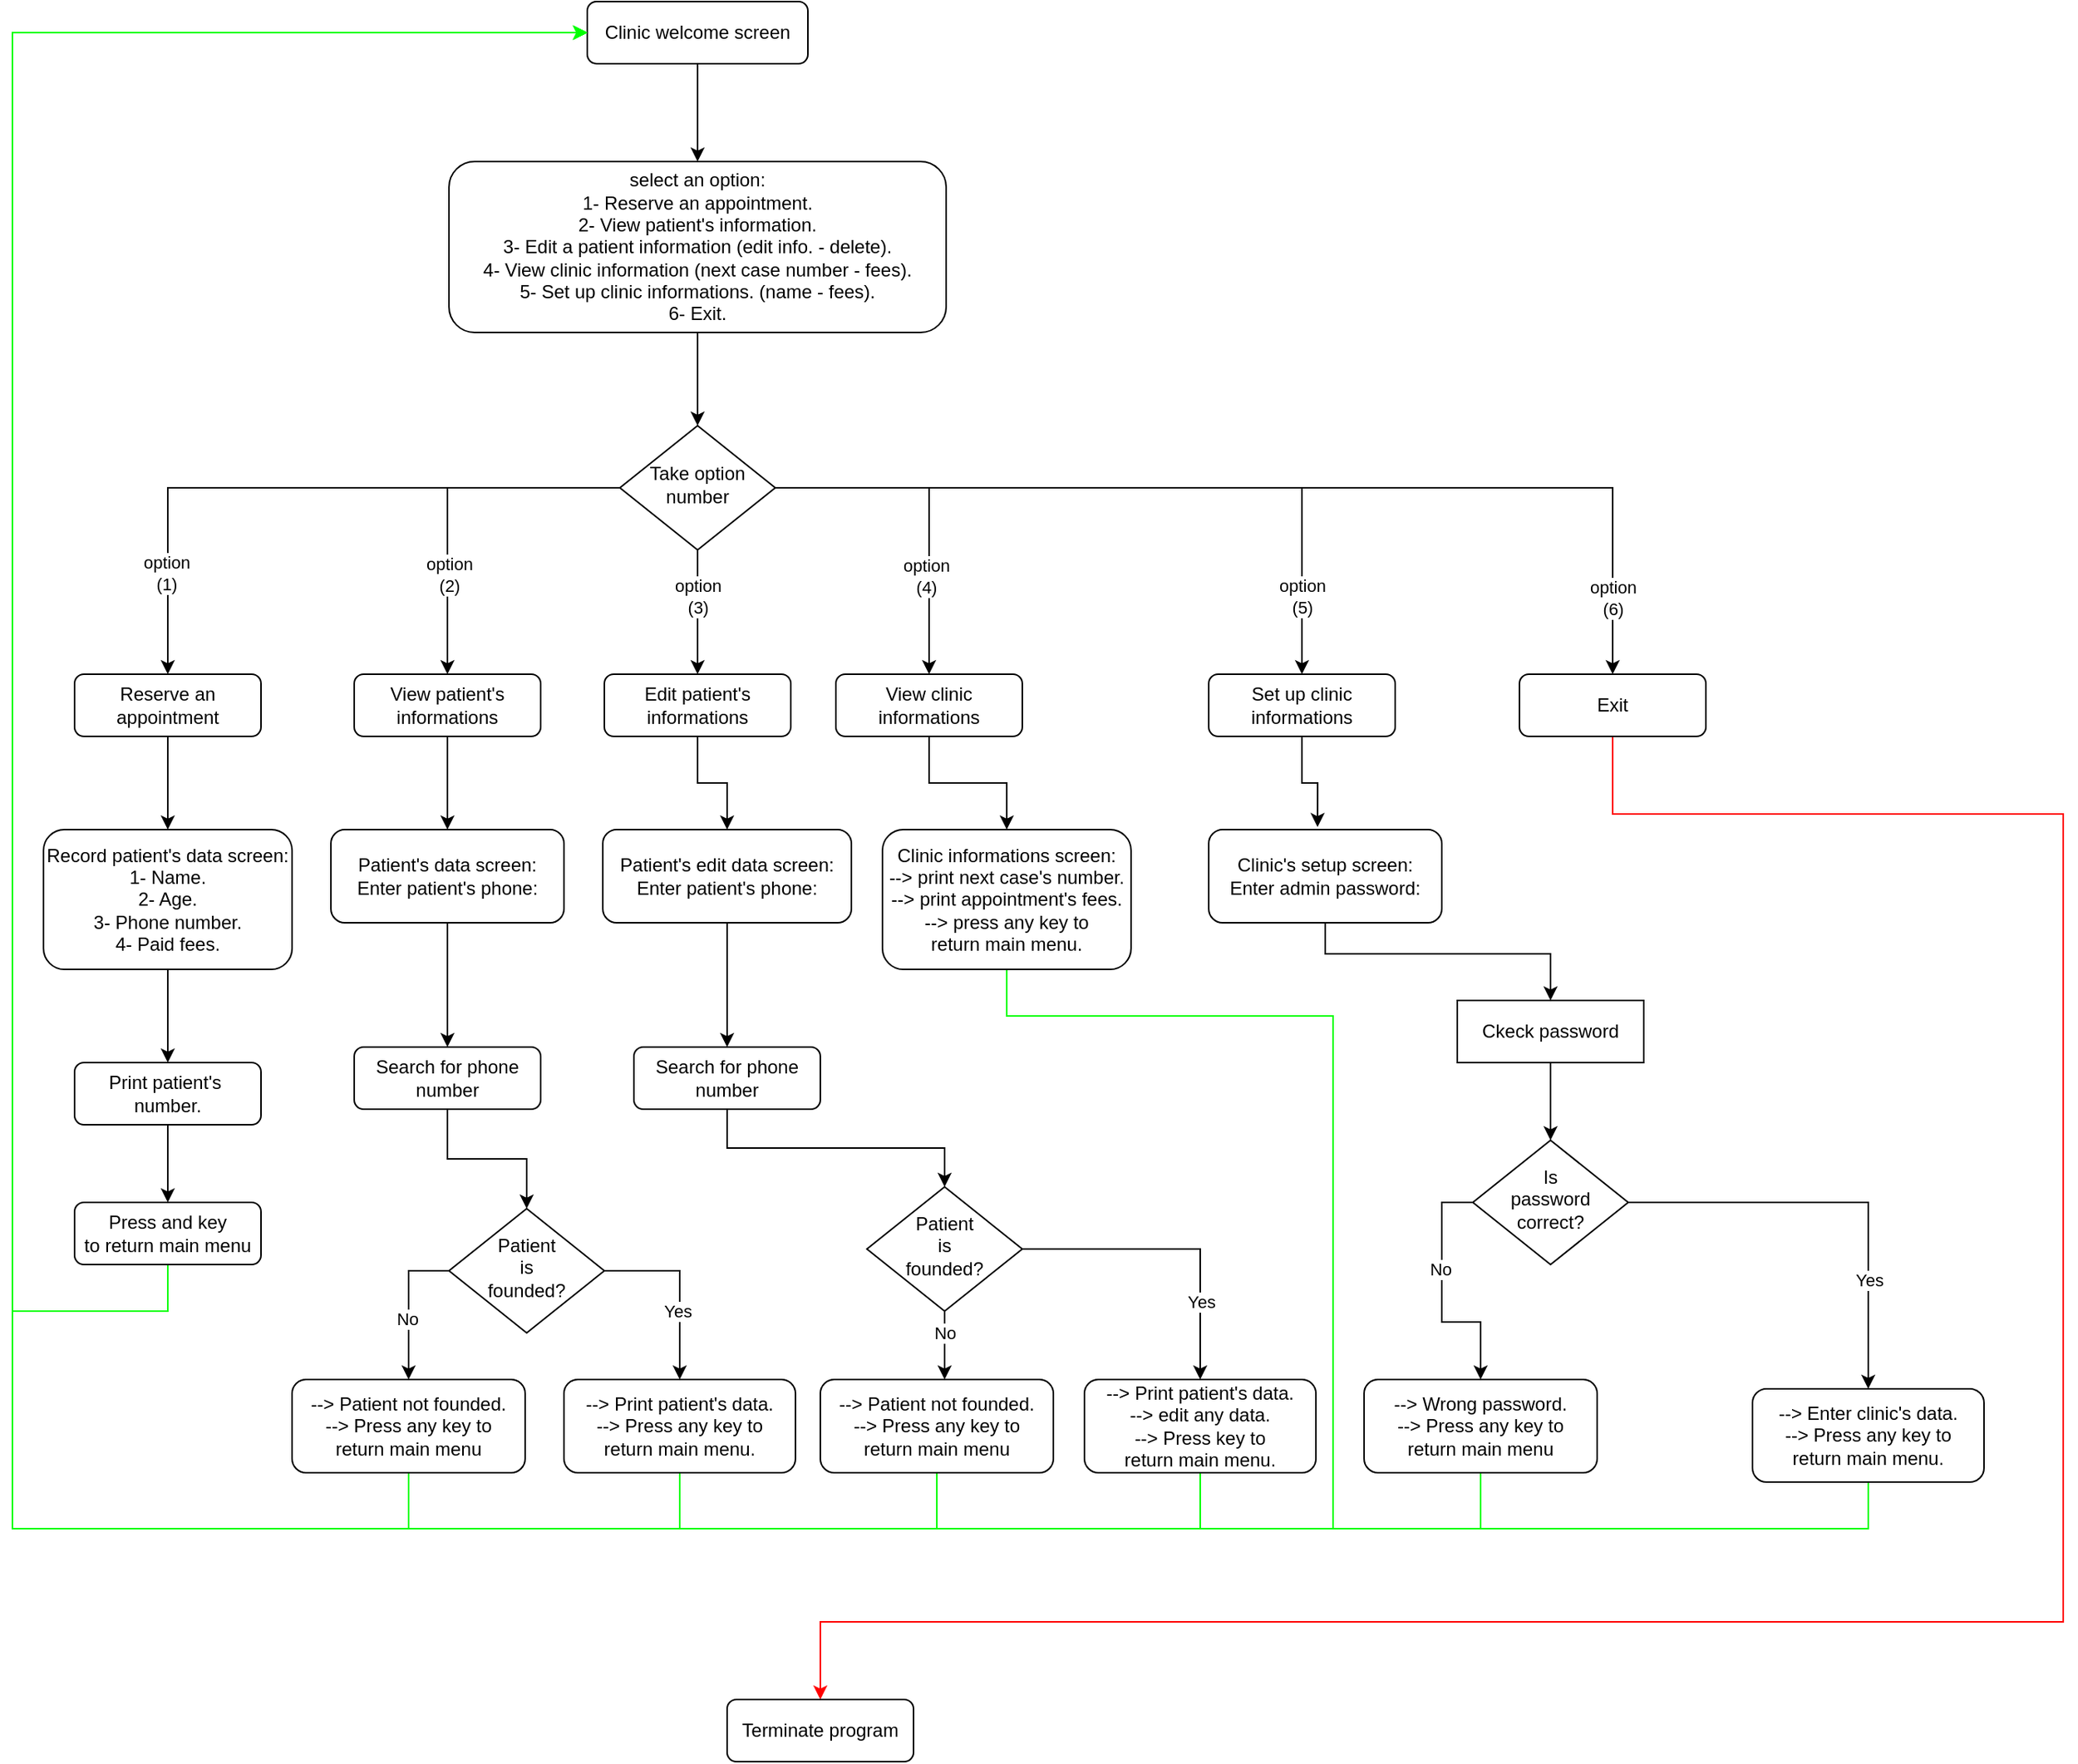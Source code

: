 <mxfile version="17.5.0" type="github">
  <diagram id="C5RBs43oDa-KdzZeNtuy" name="Page-1">
    <mxGraphModel dx="1304" dy="529" grid="1" gridSize="10" guides="1" tooltips="1" connect="1" arrows="1" fold="1" page="1" pageScale="1" pageWidth="2339" pageHeight="3300" math="0" shadow="0">
      <root>
        <mxCell id="WIyWlLk6GJQsqaUBKTNV-0" />
        <mxCell id="WIyWlLk6GJQsqaUBKTNV-1" parent="WIyWlLk6GJQsqaUBKTNV-0" />
        <mxCell id="tDVTIdohdq9xuzLwemKo-1" style="edgeStyle=orthogonalEdgeStyle;rounded=0;orthogonalLoop=1;jettySize=auto;html=1;entryX=0.5;entryY=0;entryDx=0;entryDy=0;" edge="1" parent="WIyWlLk6GJQsqaUBKTNV-1" source="WIyWlLk6GJQsqaUBKTNV-3" target="tDVTIdohdq9xuzLwemKo-0">
          <mxGeometry relative="1" as="geometry" />
        </mxCell>
        <mxCell id="WIyWlLk6GJQsqaUBKTNV-3" value="Clinic welcome screen" style="rounded=1;whiteSpace=wrap;html=1;fontSize=12;glass=0;strokeWidth=1;shadow=0;" parent="WIyWlLk6GJQsqaUBKTNV-1" vertex="1">
          <mxGeometry x="1020" y="127" width="142" height="40" as="geometry" />
        </mxCell>
        <mxCell id="tDVTIdohdq9xuzLwemKo-6" style="edgeStyle=orthogonalEdgeStyle;rounded=0;orthogonalLoop=1;jettySize=auto;html=1;entryX=0.5;entryY=0;entryDx=0;entryDy=0;" edge="1" parent="WIyWlLk6GJQsqaUBKTNV-1" source="WIyWlLk6GJQsqaUBKTNV-6" target="WIyWlLk6GJQsqaUBKTNV-11">
          <mxGeometry relative="1" as="geometry" />
        </mxCell>
        <mxCell id="tDVTIdohdq9xuzLwemKo-12" value="option&lt;br&gt;(1)" style="edgeLabel;html=1;align=center;verticalAlign=middle;resizable=0;points=[];" vertex="1" connectable="0" parent="tDVTIdohdq9xuzLwemKo-6">
          <mxGeometry x="0.756" y="-1" relative="1" as="geometry">
            <mxPoint y="-15" as="offset" />
          </mxGeometry>
        </mxCell>
        <mxCell id="tDVTIdohdq9xuzLwemKo-7" style="edgeStyle=orthogonalEdgeStyle;rounded=0;orthogonalLoop=1;jettySize=auto;html=1;exitX=0;exitY=0.5;exitDx=0;exitDy=0;entryX=0.5;entryY=0;entryDx=0;entryDy=0;" edge="1" parent="WIyWlLk6GJQsqaUBKTNV-1" source="WIyWlLk6GJQsqaUBKTNV-6" target="WIyWlLk6GJQsqaUBKTNV-12">
          <mxGeometry relative="1" as="geometry" />
        </mxCell>
        <mxCell id="tDVTIdohdq9xuzLwemKo-13" value="option&lt;br&gt;(2)" style="edgeLabel;html=1;align=center;verticalAlign=middle;resizable=0;points=[];" vertex="1" connectable="0" parent="tDVTIdohdq9xuzLwemKo-7">
          <mxGeometry x="0.353" y="1" relative="1" as="geometry">
            <mxPoint y="10" as="offset" />
          </mxGeometry>
        </mxCell>
        <mxCell id="tDVTIdohdq9xuzLwemKo-8" style="edgeStyle=orthogonalEdgeStyle;rounded=0;orthogonalLoop=1;jettySize=auto;html=1;entryX=0.5;entryY=0;entryDx=0;entryDy=0;" edge="1" parent="WIyWlLk6GJQsqaUBKTNV-1" source="WIyWlLk6GJQsqaUBKTNV-6" target="WIyWlLk6GJQsqaUBKTNV-7">
          <mxGeometry relative="1" as="geometry" />
        </mxCell>
        <mxCell id="tDVTIdohdq9xuzLwemKo-14" value="option&lt;br&gt;(3)" style="edgeLabel;html=1;align=center;verticalAlign=middle;resizable=0;points=[];" vertex="1" connectable="0" parent="tDVTIdohdq9xuzLwemKo-8">
          <mxGeometry x="-0.249" relative="1" as="geometry">
            <mxPoint as="offset" />
          </mxGeometry>
        </mxCell>
        <mxCell id="tDVTIdohdq9xuzLwemKo-9" style="edgeStyle=orthogonalEdgeStyle;rounded=0;orthogonalLoop=1;jettySize=auto;html=1;entryX=0.5;entryY=0;entryDx=0;entryDy=0;" edge="1" parent="WIyWlLk6GJQsqaUBKTNV-1" source="WIyWlLk6GJQsqaUBKTNV-6" target="tDVTIdohdq9xuzLwemKo-4">
          <mxGeometry relative="1" as="geometry" />
        </mxCell>
        <mxCell id="tDVTIdohdq9xuzLwemKo-15" value="option&lt;br&gt;(4)" style="edgeLabel;html=1;align=center;verticalAlign=middle;resizable=0;points=[];" vertex="1" connectable="0" parent="tDVTIdohdq9xuzLwemKo-9">
          <mxGeometry x="0.3" y="2" relative="1" as="geometry">
            <mxPoint x="-4" y="13" as="offset" />
          </mxGeometry>
        </mxCell>
        <mxCell id="tDVTIdohdq9xuzLwemKo-10" style="edgeStyle=orthogonalEdgeStyle;rounded=0;orthogonalLoop=1;jettySize=auto;html=1;entryX=0.5;entryY=0;entryDx=0;entryDy=0;" edge="1" parent="WIyWlLk6GJQsqaUBKTNV-1" source="WIyWlLk6GJQsqaUBKTNV-6" target="tDVTIdohdq9xuzLwemKo-3">
          <mxGeometry relative="1" as="geometry" />
        </mxCell>
        <mxCell id="tDVTIdohdq9xuzLwemKo-16" value="option&lt;br&gt;(5)" style="edgeLabel;html=1;align=center;verticalAlign=middle;resizable=0;points=[];" vertex="1" connectable="0" parent="tDVTIdohdq9xuzLwemKo-10">
          <mxGeometry x="0.742" relative="1" as="geometry">
            <mxPoint y="9" as="offset" />
          </mxGeometry>
        </mxCell>
        <mxCell id="tDVTIdohdq9xuzLwemKo-11" style="edgeStyle=orthogonalEdgeStyle;rounded=0;orthogonalLoop=1;jettySize=auto;html=1;entryX=0.5;entryY=0;entryDx=0;entryDy=0;" edge="1" parent="WIyWlLk6GJQsqaUBKTNV-1" source="WIyWlLk6GJQsqaUBKTNV-6" target="tDVTIdohdq9xuzLwemKo-5">
          <mxGeometry relative="1" as="geometry" />
        </mxCell>
        <mxCell id="tDVTIdohdq9xuzLwemKo-17" value="option&lt;br&gt;(6)" style="edgeLabel;html=1;align=center;verticalAlign=middle;resizable=0;points=[];" vertex="1" connectable="0" parent="tDVTIdohdq9xuzLwemKo-11">
          <mxGeometry x="0.695" y="-2" relative="1" as="geometry">
            <mxPoint x="2" y="51" as="offset" />
          </mxGeometry>
        </mxCell>
        <mxCell id="WIyWlLk6GJQsqaUBKTNV-6" value="Take option&lt;br&gt;number" style="rhombus;whiteSpace=wrap;html=1;shadow=0;fontFamily=Helvetica;fontSize=12;align=center;strokeWidth=1;spacing=6;spacingTop=-4;" parent="WIyWlLk6GJQsqaUBKTNV-1" vertex="1">
          <mxGeometry x="1041" y="400" width="100" height="80" as="geometry" />
        </mxCell>
        <mxCell id="tDVTIdohdq9xuzLwemKo-40" style="edgeStyle=orthogonalEdgeStyle;rounded=0;orthogonalLoop=1;jettySize=auto;html=1;entryX=0.5;entryY=0;entryDx=0;entryDy=0;strokeColor=#000000;" edge="1" parent="WIyWlLk6GJQsqaUBKTNV-1" source="WIyWlLk6GJQsqaUBKTNV-7" target="tDVTIdohdq9xuzLwemKo-39">
          <mxGeometry relative="1" as="geometry" />
        </mxCell>
        <mxCell id="WIyWlLk6GJQsqaUBKTNV-7" value="Edit patient&#39;s informations" style="rounded=1;whiteSpace=wrap;html=1;fontSize=12;glass=0;strokeWidth=1;shadow=0;" parent="WIyWlLk6GJQsqaUBKTNV-1" vertex="1">
          <mxGeometry x="1031" y="560" width="120" height="40" as="geometry" />
        </mxCell>
        <mxCell id="tDVTIdohdq9xuzLwemKo-30" style="edgeStyle=orthogonalEdgeStyle;rounded=0;orthogonalLoop=1;jettySize=auto;html=1;entryX=0.5;entryY=0;entryDx=0;entryDy=0;strokeColor=#000000;exitX=0;exitY=0.5;exitDx=0;exitDy=0;" edge="1" parent="WIyWlLk6GJQsqaUBKTNV-1" source="WIyWlLk6GJQsqaUBKTNV-10" target="tDVTIdohdq9xuzLwemKo-28">
          <mxGeometry relative="1" as="geometry" />
        </mxCell>
        <mxCell id="tDVTIdohdq9xuzLwemKo-32" value="No" style="edgeLabel;html=1;align=center;verticalAlign=middle;resizable=0;points=[];" vertex="1" connectable="0" parent="tDVTIdohdq9xuzLwemKo-30">
          <mxGeometry x="0.009" y="-1" relative="1" as="geometry">
            <mxPoint y="8" as="offset" />
          </mxGeometry>
        </mxCell>
        <mxCell id="tDVTIdohdq9xuzLwemKo-31" style="edgeStyle=orthogonalEdgeStyle;rounded=0;orthogonalLoop=1;jettySize=auto;html=1;entryX=0.5;entryY=0;entryDx=0;entryDy=0;strokeColor=#000000;exitX=1;exitY=0.5;exitDx=0;exitDy=0;" edge="1" parent="WIyWlLk6GJQsqaUBKTNV-1" source="WIyWlLk6GJQsqaUBKTNV-10" target="tDVTIdohdq9xuzLwemKo-29">
          <mxGeometry relative="1" as="geometry" />
        </mxCell>
        <mxCell id="tDVTIdohdq9xuzLwemKo-33" value="Yes" style="edgeLabel;html=1;align=center;verticalAlign=middle;resizable=0;points=[];" vertex="1" connectable="0" parent="tDVTIdohdq9xuzLwemKo-31">
          <mxGeometry x="0.258" y="-2" relative="1" as="geometry">
            <mxPoint as="offset" />
          </mxGeometry>
        </mxCell>
        <mxCell id="WIyWlLk6GJQsqaUBKTNV-10" value="Patient&lt;br&gt;is&lt;br&gt;founded?" style="rhombus;whiteSpace=wrap;html=1;shadow=0;fontFamily=Helvetica;fontSize=12;align=center;strokeWidth=1;spacing=6;spacingTop=-4;" parent="WIyWlLk6GJQsqaUBKTNV-1" vertex="1">
          <mxGeometry x="931" y="904" width="100" height="80" as="geometry" />
        </mxCell>
        <mxCell id="tDVTIdohdq9xuzLwemKo-19" style="edgeStyle=orthogonalEdgeStyle;rounded=0;orthogonalLoop=1;jettySize=auto;html=1;entryX=0.5;entryY=0;entryDx=0;entryDy=0;" edge="1" parent="WIyWlLk6GJQsqaUBKTNV-1" source="WIyWlLk6GJQsqaUBKTNV-11" target="tDVTIdohdq9xuzLwemKo-18">
          <mxGeometry relative="1" as="geometry" />
        </mxCell>
        <mxCell id="WIyWlLk6GJQsqaUBKTNV-11" value="Reserve an&lt;br&gt;appointment" style="rounded=1;whiteSpace=wrap;html=1;fontSize=12;glass=0;strokeWidth=1;shadow=0;" parent="WIyWlLk6GJQsqaUBKTNV-1" vertex="1">
          <mxGeometry x="690" y="560" width="120" height="40" as="geometry" />
        </mxCell>
        <mxCell id="tDVTIdohdq9xuzLwemKo-26" style="edgeStyle=orthogonalEdgeStyle;rounded=0;orthogonalLoop=1;jettySize=auto;html=1;entryX=0.5;entryY=0;entryDx=0;entryDy=0;strokeColor=#000000;" edge="1" parent="WIyWlLk6GJQsqaUBKTNV-1" source="WIyWlLk6GJQsqaUBKTNV-12" target="tDVTIdohdq9xuzLwemKo-25">
          <mxGeometry relative="1" as="geometry" />
        </mxCell>
        <mxCell id="WIyWlLk6GJQsqaUBKTNV-12" value="View patient&#39;s&lt;br&gt;informations" style="rounded=1;whiteSpace=wrap;html=1;fontSize=12;glass=0;strokeWidth=1;shadow=0;" parent="WIyWlLk6GJQsqaUBKTNV-1" vertex="1">
          <mxGeometry x="870" y="560" width="120" height="40" as="geometry" />
        </mxCell>
        <mxCell id="tDVTIdohdq9xuzLwemKo-2" style="edgeStyle=orthogonalEdgeStyle;rounded=0;orthogonalLoop=1;jettySize=auto;html=1;entryX=0.5;entryY=0;entryDx=0;entryDy=0;" edge="1" parent="WIyWlLk6GJQsqaUBKTNV-1" source="tDVTIdohdq9xuzLwemKo-0" target="WIyWlLk6GJQsqaUBKTNV-6">
          <mxGeometry relative="1" as="geometry" />
        </mxCell>
        <mxCell id="tDVTIdohdq9xuzLwemKo-0" value="select an option:&lt;br&gt;1- Reserve an appointment.&lt;br&gt;2- View patient&#39;s information.&lt;br&gt;3- Edit a patient information (edit info. - delete).&lt;br&gt;4- View clinic information (next case number - fees).&lt;br&gt;5- Set up clinic informations. (name - fees).&lt;br&gt;6- Exit." style="rounded=1;whiteSpace=wrap;html=1;fontSize=12;glass=0;strokeWidth=1;shadow=0;" vertex="1" parent="WIyWlLk6GJQsqaUBKTNV-1">
          <mxGeometry x="931" y="230" width="320" height="110" as="geometry" />
        </mxCell>
        <mxCell id="tDVTIdohdq9xuzLwemKo-65" style="edgeStyle=orthogonalEdgeStyle;rounded=0;orthogonalLoop=1;jettySize=auto;html=1;entryX=0.467;entryY=-0.027;entryDx=0;entryDy=0;entryPerimeter=0;strokeColor=#000000;" edge="1" parent="WIyWlLk6GJQsqaUBKTNV-1" source="tDVTIdohdq9xuzLwemKo-3" target="tDVTIdohdq9xuzLwemKo-56">
          <mxGeometry relative="1" as="geometry" />
        </mxCell>
        <mxCell id="tDVTIdohdq9xuzLwemKo-3" value="Set up clinic&lt;br&gt;informations" style="rounded=1;whiteSpace=wrap;html=1;fontSize=12;glass=0;strokeWidth=1;shadow=0;" vertex="1" parent="WIyWlLk6GJQsqaUBKTNV-1">
          <mxGeometry x="1420" y="560" width="120" height="40" as="geometry" />
        </mxCell>
        <mxCell id="tDVTIdohdq9xuzLwemKo-54" style="edgeStyle=orthogonalEdgeStyle;rounded=0;orthogonalLoop=1;jettySize=auto;html=1;entryX=0.5;entryY=0;entryDx=0;entryDy=0;strokeColor=#000000;" edge="1" parent="WIyWlLk6GJQsqaUBKTNV-1" source="tDVTIdohdq9xuzLwemKo-4" target="tDVTIdohdq9xuzLwemKo-53">
          <mxGeometry relative="1" as="geometry" />
        </mxCell>
        <mxCell id="tDVTIdohdq9xuzLwemKo-4" value="View clinic&lt;br&gt;informations" style="rounded=1;whiteSpace=wrap;html=1;fontSize=12;glass=0;strokeWidth=1;shadow=0;" vertex="1" parent="WIyWlLk6GJQsqaUBKTNV-1">
          <mxGeometry x="1180" y="560" width="120" height="40" as="geometry" />
        </mxCell>
        <mxCell id="tDVTIdohdq9xuzLwemKo-74" style="edgeStyle=orthogonalEdgeStyle;rounded=0;orthogonalLoop=1;jettySize=auto;html=1;entryX=0.5;entryY=0;entryDx=0;entryDy=0;strokeColor=#FF0000;" edge="1" parent="WIyWlLk6GJQsqaUBKTNV-1" source="tDVTIdohdq9xuzLwemKo-5" target="tDVTIdohdq9xuzLwemKo-73">
          <mxGeometry relative="1" as="geometry">
            <Array as="points">
              <mxPoint x="1680" y="650" />
              <mxPoint x="1970" y="650" />
              <mxPoint x="1970" y="1170" />
              <mxPoint x="1170" y="1170" />
            </Array>
          </mxGeometry>
        </mxCell>
        <mxCell id="tDVTIdohdq9xuzLwemKo-5" value="Exit" style="rounded=1;whiteSpace=wrap;html=1;fontSize=12;glass=0;strokeWidth=1;shadow=0;" vertex="1" parent="WIyWlLk6GJQsqaUBKTNV-1">
          <mxGeometry x="1620" y="560" width="120" height="40" as="geometry" />
        </mxCell>
        <mxCell id="tDVTIdohdq9xuzLwemKo-21" style="edgeStyle=orthogonalEdgeStyle;rounded=0;orthogonalLoop=1;jettySize=auto;html=1;" edge="1" parent="WIyWlLk6GJQsqaUBKTNV-1" source="tDVTIdohdq9xuzLwemKo-18" target="tDVTIdohdq9xuzLwemKo-20">
          <mxGeometry relative="1" as="geometry" />
        </mxCell>
        <mxCell id="tDVTIdohdq9xuzLwemKo-18" value="Record patient&#39;s data screen:&lt;br&gt;1- Name.&lt;br&gt;2- Age.&lt;br&gt;3- Phone number.&lt;br&gt;4- Paid fees." style="rounded=1;whiteSpace=wrap;html=1;fontSize=12;glass=0;strokeWidth=1;shadow=0;" vertex="1" parent="WIyWlLk6GJQsqaUBKTNV-1">
          <mxGeometry x="670" y="660" width="160" height="90" as="geometry" />
        </mxCell>
        <mxCell id="tDVTIdohdq9xuzLwemKo-23" style="edgeStyle=orthogonalEdgeStyle;rounded=0;orthogonalLoop=1;jettySize=auto;html=1;entryX=0.5;entryY=0;entryDx=0;entryDy=0;" edge="1" parent="WIyWlLk6GJQsqaUBKTNV-1" source="tDVTIdohdq9xuzLwemKo-20" target="tDVTIdohdq9xuzLwemKo-22">
          <mxGeometry relative="1" as="geometry" />
        </mxCell>
        <mxCell id="tDVTIdohdq9xuzLwemKo-20" value="Print patient&#39;s&amp;nbsp;&lt;br&gt;number." style="rounded=1;whiteSpace=wrap;html=1;fontSize=12;glass=0;strokeWidth=1;shadow=0;" vertex="1" parent="WIyWlLk6GJQsqaUBKTNV-1">
          <mxGeometry x="690" y="810" width="120" height="40" as="geometry" />
        </mxCell>
        <mxCell id="tDVTIdohdq9xuzLwemKo-24" style="edgeStyle=orthogonalEdgeStyle;rounded=0;orthogonalLoop=1;jettySize=auto;html=1;entryX=0;entryY=0.5;entryDx=0;entryDy=0;exitX=0.5;exitY=1;exitDx=0;exitDy=0;strokeColor=#00FF00;" edge="1" parent="WIyWlLk6GJQsqaUBKTNV-1" source="tDVTIdohdq9xuzLwemKo-22" target="WIyWlLk6GJQsqaUBKTNV-3">
          <mxGeometry relative="1" as="geometry">
            <Array as="points">
              <mxPoint x="750" y="970" />
              <mxPoint x="650" y="970" />
              <mxPoint x="650" y="147" />
            </Array>
          </mxGeometry>
        </mxCell>
        <mxCell id="tDVTIdohdq9xuzLwemKo-22" value="Press and key&lt;br&gt;to return main menu" style="rounded=1;whiteSpace=wrap;html=1;fontSize=12;glass=0;strokeWidth=1;shadow=0;" vertex="1" parent="WIyWlLk6GJQsqaUBKTNV-1">
          <mxGeometry x="690" y="900" width="120" height="40" as="geometry" />
        </mxCell>
        <mxCell id="tDVTIdohdq9xuzLwemKo-37" style="edgeStyle=orthogonalEdgeStyle;rounded=0;orthogonalLoop=1;jettySize=auto;html=1;entryX=0.5;entryY=0;entryDx=0;entryDy=0;strokeColor=#000000;" edge="1" parent="WIyWlLk6GJQsqaUBKTNV-1" source="tDVTIdohdq9xuzLwemKo-25" target="tDVTIdohdq9xuzLwemKo-36">
          <mxGeometry relative="1" as="geometry" />
        </mxCell>
        <mxCell id="tDVTIdohdq9xuzLwemKo-25" value="Patient&#39;s data screen:&lt;br&gt;Enter patient&#39;s phone:" style="rounded=1;whiteSpace=wrap;html=1;fontSize=12;glass=0;strokeWidth=1;shadow=0;" vertex="1" parent="WIyWlLk6GJQsqaUBKTNV-1">
          <mxGeometry x="855" y="660" width="150" height="60" as="geometry" />
        </mxCell>
        <mxCell id="tDVTIdohdq9xuzLwemKo-34" style="edgeStyle=orthogonalEdgeStyle;rounded=0;orthogonalLoop=1;jettySize=auto;html=1;entryX=0;entryY=0.5;entryDx=0;entryDy=0;strokeColor=#00FF00;" edge="1" parent="WIyWlLk6GJQsqaUBKTNV-1" source="tDVTIdohdq9xuzLwemKo-28" target="WIyWlLk6GJQsqaUBKTNV-3">
          <mxGeometry relative="1" as="geometry">
            <Array as="points">
              <mxPoint x="905" y="1110" />
              <mxPoint x="650" y="1110" />
              <mxPoint x="650" y="147" />
            </Array>
          </mxGeometry>
        </mxCell>
        <mxCell id="tDVTIdohdq9xuzLwemKo-28" value="--&amp;gt; Patient not founded.&lt;br&gt;--&amp;gt; Press any key to&lt;br&gt;return main menu" style="rounded=1;whiteSpace=wrap;html=1;fontSize=12;glass=0;strokeWidth=1;shadow=0;" vertex="1" parent="WIyWlLk6GJQsqaUBKTNV-1">
          <mxGeometry x="830" y="1014" width="150" height="60" as="geometry" />
        </mxCell>
        <mxCell id="tDVTIdohdq9xuzLwemKo-35" style="edgeStyle=orthogonalEdgeStyle;rounded=0;orthogonalLoop=1;jettySize=auto;html=1;entryX=0;entryY=0.5;entryDx=0;entryDy=0;strokeColor=#00FF00;exitX=0.5;exitY=1;exitDx=0;exitDy=0;" edge="1" parent="WIyWlLk6GJQsqaUBKTNV-1" source="tDVTIdohdq9xuzLwemKo-29" target="WIyWlLk6GJQsqaUBKTNV-3">
          <mxGeometry relative="1" as="geometry">
            <Array as="points">
              <mxPoint x="1080" y="1110" />
              <mxPoint x="650" y="1110" />
              <mxPoint x="650" y="147" />
            </Array>
          </mxGeometry>
        </mxCell>
        <mxCell id="tDVTIdohdq9xuzLwemKo-29" value="--&amp;gt; Print patient&#39;s data.&lt;br&gt;--&amp;gt; Press any key to&lt;br&gt;return main menu." style="rounded=1;whiteSpace=wrap;html=1;fontSize=12;glass=0;strokeWidth=1;shadow=0;" vertex="1" parent="WIyWlLk6GJQsqaUBKTNV-1">
          <mxGeometry x="1005" y="1014" width="149" height="60" as="geometry" />
        </mxCell>
        <mxCell id="tDVTIdohdq9xuzLwemKo-38" style="edgeStyle=orthogonalEdgeStyle;rounded=0;orthogonalLoop=1;jettySize=auto;html=1;entryX=0.5;entryY=0;entryDx=0;entryDy=0;strokeColor=#000000;" edge="1" parent="WIyWlLk6GJQsqaUBKTNV-1" source="tDVTIdohdq9xuzLwemKo-36" target="WIyWlLk6GJQsqaUBKTNV-10">
          <mxGeometry relative="1" as="geometry" />
        </mxCell>
        <mxCell id="tDVTIdohdq9xuzLwemKo-36" value="Search for phone&lt;br&gt;number" style="rounded=1;whiteSpace=wrap;html=1;fontSize=12;glass=0;strokeWidth=1;shadow=0;" vertex="1" parent="WIyWlLk6GJQsqaUBKTNV-1">
          <mxGeometry x="870" y="800" width="120" height="40" as="geometry" />
        </mxCell>
        <mxCell id="tDVTIdohdq9xuzLwemKo-42" style="edgeStyle=orthogonalEdgeStyle;rounded=0;orthogonalLoop=1;jettySize=auto;html=1;entryX=0.5;entryY=0;entryDx=0;entryDy=0;strokeColor=#000000;" edge="1" parent="WIyWlLk6GJQsqaUBKTNV-1" source="tDVTIdohdq9xuzLwemKo-39" target="tDVTIdohdq9xuzLwemKo-41">
          <mxGeometry relative="1" as="geometry" />
        </mxCell>
        <mxCell id="tDVTIdohdq9xuzLwemKo-39" value="Patient&#39;s edit data screen:&lt;br&gt;Enter patient&#39;s phone:" style="rounded=1;whiteSpace=wrap;html=1;fontSize=12;glass=0;strokeWidth=1;shadow=0;" vertex="1" parent="WIyWlLk6GJQsqaUBKTNV-1">
          <mxGeometry x="1030" y="660" width="160" height="60" as="geometry" />
        </mxCell>
        <mxCell id="tDVTIdohdq9xuzLwemKo-44" style="edgeStyle=orthogonalEdgeStyle;rounded=0;orthogonalLoop=1;jettySize=auto;html=1;entryX=0.5;entryY=0;entryDx=0;entryDy=0;strokeColor=#000000;exitX=0.5;exitY=1;exitDx=0;exitDy=0;" edge="1" parent="WIyWlLk6GJQsqaUBKTNV-1" source="tDVTIdohdq9xuzLwemKo-41" target="tDVTIdohdq9xuzLwemKo-43">
          <mxGeometry relative="1" as="geometry" />
        </mxCell>
        <mxCell id="tDVTIdohdq9xuzLwemKo-41" value="Search for phone&lt;br&gt;number" style="rounded=1;whiteSpace=wrap;html=1;fontSize=12;glass=0;strokeWidth=1;shadow=0;" vertex="1" parent="WIyWlLk6GJQsqaUBKTNV-1">
          <mxGeometry x="1050" y="800" width="120" height="40" as="geometry" />
        </mxCell>
        <mxCell id="tDVTIdohdq9xuzLwemKo-46" style="edgeStyle=orthogonalEdgeStyle;rounded=0;orthogonalLoop=1;jettySize=auto;html=1;strokeColor=#000000;" edge="1" parent="WIyWlLk6GJQsqaUBKTNV-1" source="tDVTIdohdq9xuzLwemKo-43" target="tDVTIdohdq9xuzLwemKo-45">
          <mxGeometry relative="1" as="geometry">
            <Array as="points">
              <mxPoint x="1250" y="1060" />
              <mxPoint x="1250" y="1060" />
            </Array>
          </mxGeometry>
        </mxCell>
        <mxCell id="tDVTIdohdq9xuzLwemKo-49" value="No" style="edgeLabel;html=1;align=center;verticalAlign=middle;resizable=0;points=[];" vertex="1" connectable="0" parent="tDVTIdohdq9xuzLwemKo-46">
          <mxGeometry x="0.225" relative="1" as="geometry">
            <mxPoint y="-13" as="offset" />
          </mxGeometry>
        </mxCell>
        <mxCell id="tDVTIdohdq9xuzLwemKo-50" style="edgeStyle=orthogonalEdgeStyle;rounded=0;orthogonalLoop=1;jettySize=auto;html=1;entryX=0.5;entryY=0;entryDx=0;entryDy=0;strokeColor=#000000;" edge="1" parent="WIyWlLk6GJQsqaUBKTNV-1" source="tDVTIdohdq9xuzLwemKo-43" target="tDVTIdohdq9xuzLwemKo-48">
          <mxGeometry relative="1" as="geometry" />
        </mxCell>
        <mxCell id="tDVTIdohdq9xuzLwemKo-51" value="Yes" style="edgeLabel;html=1;align=center;verticalAlign=middle;resizable=0;points=[];" vertex="1" connectable="0" parent="tDVTIdohdq9xuzLwemKo-50">
          <mxGeometry x="0.416" relative="1" as="geometry">
            <mxPoint y="8" as="offset" />
          </mxGeometry>
        </mxCell>
        <mxCell id="tDVTIdohdq9xuzLwemKo-43" value="Patient&lt;br&gt;is&lt;br&gt;founded?" style="rhombus;whiteSpace=wrap;html=1;shadow=0;fontFamily=Helvetica;fontSize=12;align=center;strokeWidth=1;spacing=6;spacingTop=-4;" vertex="1" parent="WIyWlLk6GJQsqaUBKTNV-1">
          <mxGeometry x="1200" y="890" width="100" height="80" as="geometry" />
        </mxCell>
        <mxCell id="tDVTIdohdq9xuzLwemKo-70" style="edgeStyle=orthogonalEdgeStyle;rounded=0;orthogonalLoop=1;jettySize=auto;html=1;entryX=0;entryY=0.5;entryDx=0;entryDy=0;strokeColor=#00FF00;" edge="1" parent="WIyWlLk6GJQsqaUBKTNV-1" source="tDVTIdohdq9xuzLwemKo-45" target="WIyWlLk6GJQsqaUBKTNV-3">
          <mxGeometry relative="1" as="geometry">
            <Array as="points">
              <mxPoint x="1245" y="1110" />
              <mxPoint x="650" y="1110" />
              <mxPoint x="650" y="147" />
            </Array>
          </mxGeometry>
        </mxCell>
        <mxCell id="tDVTIdohdq9xuzLwemKo-45" value="--&amp;gt; Patient not founded.&lt;br&gt;--&amp;gt; Press any key to&lt;br&gt;return main menu" style="rounded=1;whiteSpace=wrap;html=1;fontSize=12;glass=0;strokeWidth=1;shadow=0;" vertex="1" parent="WIyWlLk6GJQsqaUBKTNV-1">
          <mxGeometry x="1170" y="1014" width="150" height="60" as="geometry" />
        </mxCell>
        <mxCell id="tDVTIdohdq9xuzLwemKo-52" style="edgeStyle=orthogonalEdgeStyle;rounded=0;orthogonalLoop=1;jettySize=auto;html=1;entryX=0;entryY=0.5;entryDx=0;entryDy=0;strokeColor=#00FF00;" edge="1" parent="WIyWlLk6GJQsqaUBKTNV-1" source="tDVTIdohdq9xuzLwemKo-48" target="WIyWlLk6GJQsqaUBKTNV-3">
          <mxGeometry relative="1" as="geometry">
            <Array as="points">
              <mxPoint x="1414" y="1110" />
              <mxPoint x="650" y="1110" />
              <mxPoint x="650" y="147" />
            </Array>
          </mxGeometry>
        </mxCell>
        <mxCell id="tDVTIdohdq9xuzLwemKo-48" value="--&amp;gt; Print patient&#39;s data.&lt;br&gt;--&amp;gt; edit any data.&lt;br&gt;--&amp;gt; Press key to&lt;br&gt;return main menu." style="rounded=1;whiteSpace=wrap;html=1;fontSize=12;glass=0;strokeWidth=1;shadow=0;" vertex="1" parent="WIyWlLk6GJQsqaUBKTNV-1">
          <mxGeometry x="1340" y="1014" width="149" height="60" as="geometry" />
        </mxCell>
        <mxCell id="tDVTIdohdq9xuzLwemKo-55" style="edgeStyle=orthogonalEdgeStyle;rounded=0;orthogonalLoop=1;jettySize=auto;html=1;entryX=0;entryY=0.5;entryDx=0;entryDy=0;strokeColor=#00FF00;" edge="1" parent="WIyWlLk6GJQsqaUBKTNV-1" source="tDVTIdohdq9xuzLwemKo-53" target="WIyWlLk6GJQsqaUBKTNV-3">
          <mxGeometry relative="1" as="geometry">
            <Array as="points">
              <mxPoint x="1290" y="780" />
              <mxPoint x="1500" y="780" />
              <mxPoint x="1500" y="1110" />
              <mxPoint x="650" y="1110" />
              <mxPoint x="650" y="147" />
            </Array>
          </mxGeometry>
        </mxCell>
        <mxCell id="tDVTIdohdq9xuzLwemKo-53" value="Clinic informations screen:&lt;br&gt;--&amp;gt; print next case&#39;s number.&lt;br&gt;--&amp;gt; print appointment&#39;s fees.&lt;br&gt;--&amp;gt; press any key to&lt;br&gt;return main menu." style="rounded=1;whiteSpace=wrap;html=1;fontSize=12;glass=0;strokeWidth=1;shadow=0;" vertex="1" parent="WIyWlLk6GJQsqaUBKTNV-1">
          <mxGeometry x="1210" y="660" width="160" height="90" as="geometry" />
        </mxCell>
        <mxCell id="tDVTIdohdq9xuzLwemKo-66" style="edgeStyle=orthogonalEdgeStyle;rounded=0;orthogonalLoop=1;jettySize=auto;html=1;entryX=0.5;entryY=0;entryDx=0;entryDy=0;strokeColor=#000000;" edge="1" parent="WIyWlLk6GJQsqaUBKTNV-1" source="tDVTIdohdq9xuzLwemKo-56" target="tDVTIdohdq9xuzLwemKo-57">
          <mxGeometry relative="1" as="geometry">
            <Array as="points">
              <mxPoint x="1495" y="740" />
              <mxPoint x="1640" y="740" />
            </Array>
          </mxGeometry>
        </mxCell>
        <mxCell id="tDVTIdohdq9xuzLwemKo-56" value="Clinic&#39;s setup screen:&lt;br&gt;Enter admin password:" style="rounded=1;whiteSpace=wrap;html=1;fontSize=12;glass=0;strokeWidth=1;shadow=0;" vertex="1" parent="WIyWlLk6GJQsqaUBKTNV-1">
          <mxGeometry x="1420" y="660" width="150" height="60" as="geometry" />
        </mxCell>
        <mxCell id="tDVTIdohdq9xuzLwemKo-67" style="edgeStyle=orthogonalEdgeStyle;rounded=0;orthogonalLoop=1;jettySize=auto;html=1;entryX=0.5;entryY=0;entryDx=0;entryDy=0;strokeColor=#000000;" edge="1" parent="WIyWlLk6GJQsqaUBKTNV-1" source="tDVTIdohdq9xuzLwemKo-57" target="tDVTIdohdq9xuzLwemKo-64">
          <mxGeometry relative="1" as="geometry" />
        </mxCell>
        <mxCell id="tDVTIdohdq9xuzLwemKo-57" value="Ckeck password" style="rounded=1;whiteSpace=wrap;html=1;fontSize=12;glass=0;strokeWidth=1;shadow=0;arcSize=0;" vertex="1" parent="WIyWlLk6GJQsqaUBKTNV-1">
          <mxGeometry x="1580" y="770" width="120" height="40" as="geometry" />
        </mxCell>
        <mxCell id="tDVTIdohdq9xuzLwemKo-58" style="edgeStyle=orthogonalEdgeStyle;rounded=0;orthogonalLoop=1;jettySize=auto;html=1;entryX=0.5;entryY=0;entryDx=0;entryDy=0;strokeColor=#000000;exitX=0;exitY=0.5;exitDx=0;exitDy=0;" edge="1" target="tDVTIdohdq9xuzLwemKo-62" parent="WIyWlLk6GJQsqaUBKTNV-1" source="tDVTIdohdq9xuzLwemKo-64">
          <mxGeometry relative="1" as="geometry">
            <mxPoint x="1580" y="900" as="sourcePoint" />
            <Array as="points">
              <mxPoint x="1570" y="900" />
              <mxPoint x="1570" y="977" />
              <mxPoint x="1595" y="977" />
            </Array>
          </mxGeometry>
        </mxCell>
        <mxCell id="tDVTIdohdq9xuzLwemKo-59" value="No" style="edgeLabel;html=1;align=center;verticalAlign=middle;resizable=0;points=[];" vertex="1" connectable="0" parent="tDVTIdohdq9xuzLwemKo-58">
          <mxGeometry x="0.009" y="-1" relative="1" as="geometry">
            <mxPoint y="-17" as="offset" />
          </mxGeometry>
        </mxCell>
        <mxCell id="tDVTIdohdq9xuzLwemKo-60" style="edgeStyle=orthogonalEdgeStyle;rounded=0;orthogonalLoop=1;jettySize=auto;html=1;entryX=0.5;entryY=0;entryDx=0;entryDy=0;strokeColor=#000000;exitX=1;exitY=0.5;exitDx=0;exitDy=0;" edge="1" target="tDVTIdohdq9xuzLwemKo-63" parent="WIyWlLk6GJQsqaUBKTNV-1" source="tDVTIdohdq9xuzLwemKo-64">
          <mxGeometry relative="1" as="geometry">
            <mxPoint x="1701" y="940" as="sourcePoint" />
          </mxGeometry>
        </mxCell>
        <mxCell id="tDVTIdohdq9xuzLwemKo-61" value="Yes" style="edgeLabel;html=1;align=center;verticalAlign=middle;resizable=0;points=[];" vertex="1" connectable="0" parent="tDVTIdohdq9xuzLwemKo-60">
          <mxGeometry x="0.258" y="-2" relative="1" as="geometry">
            <mxPoint x="2" y="32" as="offset" />
          </mxGeometry>
        </mxCell>
        <mxCell id="tDVTIdohdq9xuzLwemKo-71" style="edgeStyle=orthogonalEdgeStyle;rounded=0;orthogonalLoop=1;jettySize=auto;html=1;entryX=0;entryY=0.5;entryDx=0;entryDy=0;strokeColor=#00FF00;" edge="1" parent="WIyWlLk6GJQsqaUBKTNV-1" source="tDVTIdohdq9xuzLwemKo-62" target="WIyWlLk6GJQsqaUBKTNV-3">
          <mxGeometry relative="1" as="geometry">
            <Array as="points">
              <mxPoint x="1595" y="1110" />
              <mxPoint x="650" y="1110" />
              <mxPoint x="650" y="147" />
            </Array>
          </mxGeometry>
        </mxCell>
        <mxCell id="tDVTIdohdq9xuzLwemKo-62" value="--&amp;gt; Wrong password.&lt;br&gt;--&amp;gt; Press any key to&lt;br&gt;return main menu" style="rounded=1;whiteSpace=wrap;html=1;fontSize=12;glass=0;strokeWidth=1;shadow=0;" vertex="1" parent="WIyWlLk6GJQsqaUBKTNV-1">
          <mxGeometry x="1520" y="1014" width="150" height="60" as="geometry" />
        </mxCell>
        <mxCell id="tDVTIdohdq9xuzLwemKo-72" style="edgeStyle=orthogonalEdgeStyle;rounded=0;orthogonalLoop=1;jettySize=auto;html=1;entryX=0;entryY=0.5;entryDx=0;entryDy=0;strokeColor=#00FF00;" edge="1" parent="WIyWlLk6GJQsqaUBKTNV-1" source="tDVTIdohdq9xuzLwemKo-63" target="WIyWlLk6GJQsqaUBKTNV-3">
          <mxGeometry relative="1" as="geometry">
            <Array as="points">
              <mxPoint x="1845" y="1110" />
              <mxPoint x="650" y="1110" />
              <mxPoint x="650" y="147" />
            </Array>
          </mxGeometry>
        </mxCell>
        <mxCell id="tDVTIdohdq9xuzLwemKo-63" value="--&amp;gt; Enter clinic&#39;s data.&lt;br&gt;--&amp;gt; Press any key to&lt;br&gt;return main menu." style="rounded=1;whiteSpace=wrap;html=1;fontSize=12;glass=0;strokeWidth=1;shadow=0;" vertex="1" parent="WIyWlLk6GJQsqaUBKTNV-1">
          <mxGeometry x="1770" y="1020" width="149" height="60" as="geometry" />
        </mxCell>
        <mxCell id="tDVTIdohdq9xuzLwemKo-64" value="Is&lt;br&gt;password&lt;br&gt;correct?" style="rhombus;whiteSpace=wrap;html=1;shadow=0;fontFamily=Helvetica;fontSize=12;align=center;strokeWidth=1;spacing=6;spacingTop=-4;" vertex="1" parent="WIyWlLk6GJQsqaUBKTNV-1">
          <mxGeometry x="1590" y="860" width="100" height="80" as="geometry" />
        </mxCell>
        <mxCell id="tDVTIdohdq9xuzLwemKo-73" value="Terminate program" style="rounded=1;whiteSpace=wrap;html=1;fontSize=12;glass=0;strokeWidth=1;shadow=0;" vertex="1" parent="WIyWlLk6GJQsqaUBKTNV-1">
          <mxGeometry x="1110" y="1220" width="120" height="40" as="geometry" />
        </mxCell>
      </root>
    </mxGraphModel>
  </diagram>
</mxfile>
